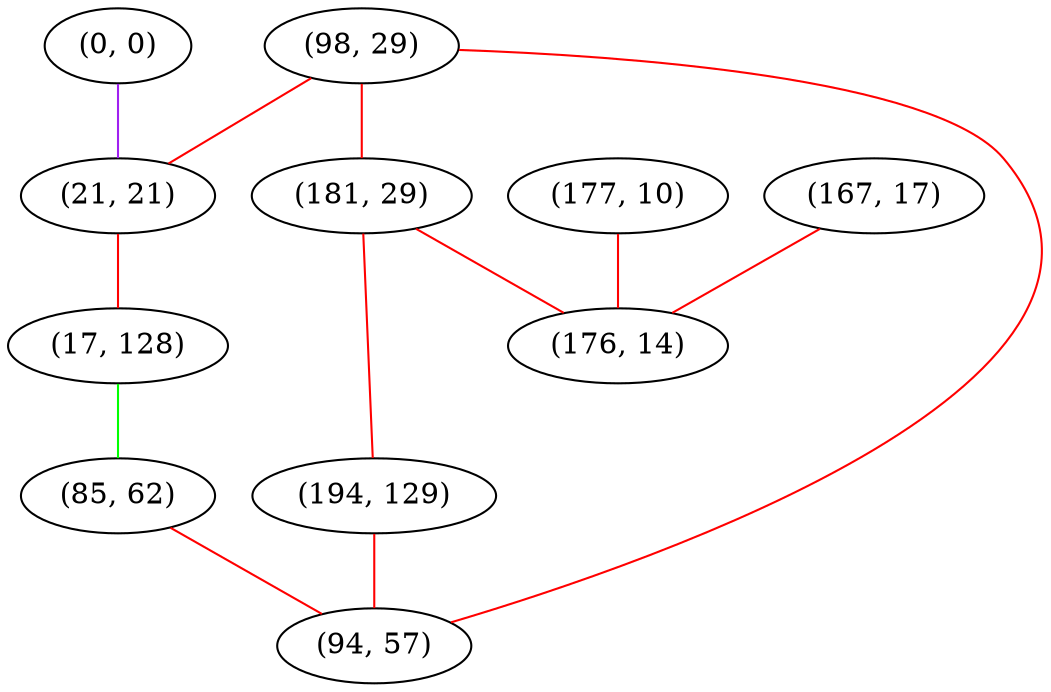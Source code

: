 graph "" {
"(98, 29)";
"(0, 0)";
"(21, 21)";
"(177, 10)";
"(17, 128)";
"(181, 29)";
"(194, 129)";
"(85, 62)";
"(167, 17)";
"(176, 14)";
"(94, 57)";
"(98, 29)" -- "(94, 57)"  [color=red, key=0, weight=1];
"(98, 29)" -- "(181, 29)"  [color=red, key=0, weight=1];
"(98, 29)" -- "(21, 21)"  [color=red, key=0, weight=1];
"(0, 0)" -- "(21, 21)"  [color=purple, key=0, weight=4];
"(21, 21)" -- "(17, 128)"  [color=red, key=0, weight=1];
"(177, 10)" -- "(176, 14)"  [color=red, key=0, weight=1];
"(17, 128)" -- "(85, 62)"  [color=green, key=0, weight=2];
"(181, 29)" -- "(176, 14)"  [color=red, key=0, weight=1];
"(181, 29)" -- "(194, 129)"  [color=red, key=0, weight=1];
"(194, 129)" -- "(94, 57)"  [color=red, key=0, weight=1];
"(85, 62)" -- "(94, 57)"  [color=red, key=0, weight=1];
"(167, 17)" -- "(176, 14)"  [color=red, key=0, weight=1];
}
